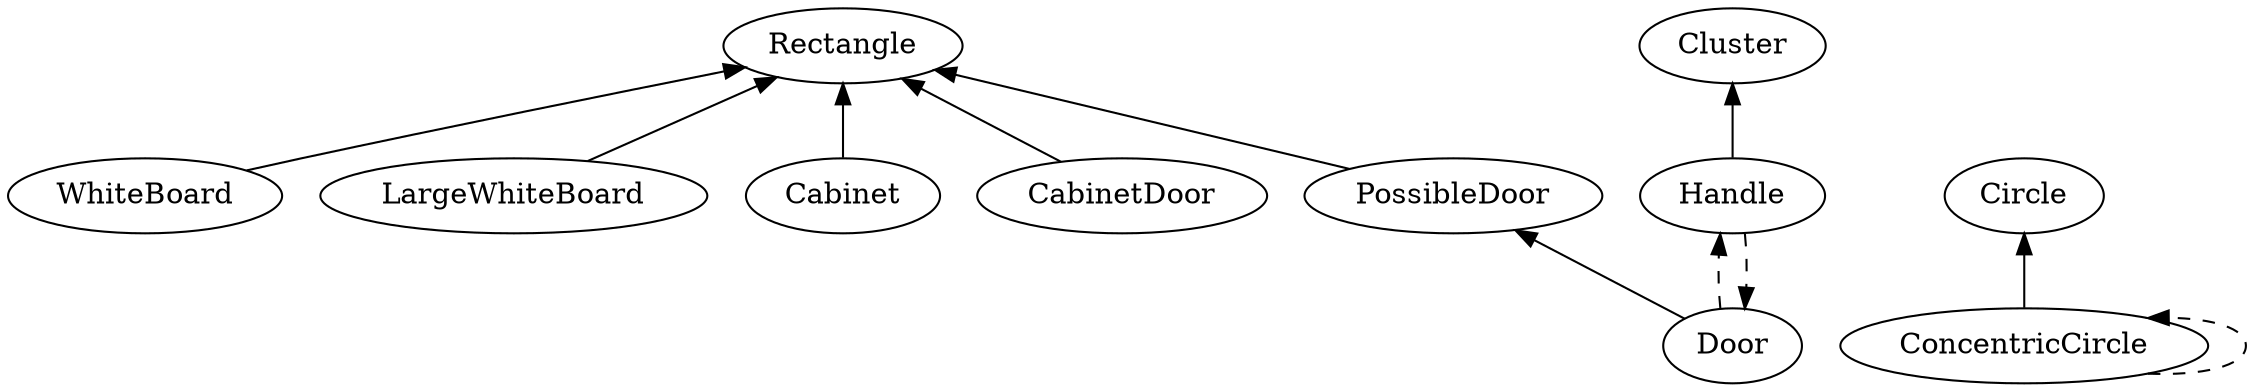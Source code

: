 digraph G {
graph [rankdir=BT];
0[label=Rectangle];
1[label=Cluster];
2[label=WhiteBoard];
3[label=LargeWhiteBoard];
4[label=Cabinet];
5[label=CabinetDoor];
6[label=PossibleDoor];
7[label=Door];
8[label=Handle];
9[label=Circle];
10[label=ConcentricCircle];
2->0 ;
3->0 ;
4->0 ;
5->0 ;
6->0 ;
7->6 ;
7->8 [style=dashed];
8->1 ;
8->7 [style=dashed];
10->9 ;
10->10 [style=dashed];
}

